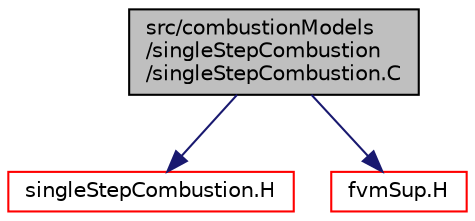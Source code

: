 digraph "src/combustionModels/singleStepCombustion/singleStepCombustion.C"
{
  bgcolor="transparent";
  edge [fontname="Helvetica",fontsize="10",labelfontname="Helvetica",labelfontsize="10"];
  node [fontname="Helvetica",fontsize="10",shape=record];
  Node1 [label="src/combustionModels\l/singleStepCombustion\l/singleStepCombustion.C",height=0.2,width=0.4,color="black", fillcolor="grey75", style="filled", fontcolor="black"];
  Node1 -> Node2 [color="midnightblue",fontsize="10",style="solid",fontname="Helvetica"];
  Node2 [label="singleStepCombustion.H",height=0.2,width=0.4,color="red",URL="$a04806.html"];
  Node1 -> Node3 [color="midnightblue",fontsize="10",style="solid",fontname="Helvetica"];
  Node3 [label="fvmSup.H",height=0.2,width=0.4,color="red",URL="$a05884.html",tooltip="Calculate the matrix for implicit and explicit sources. "];
}
